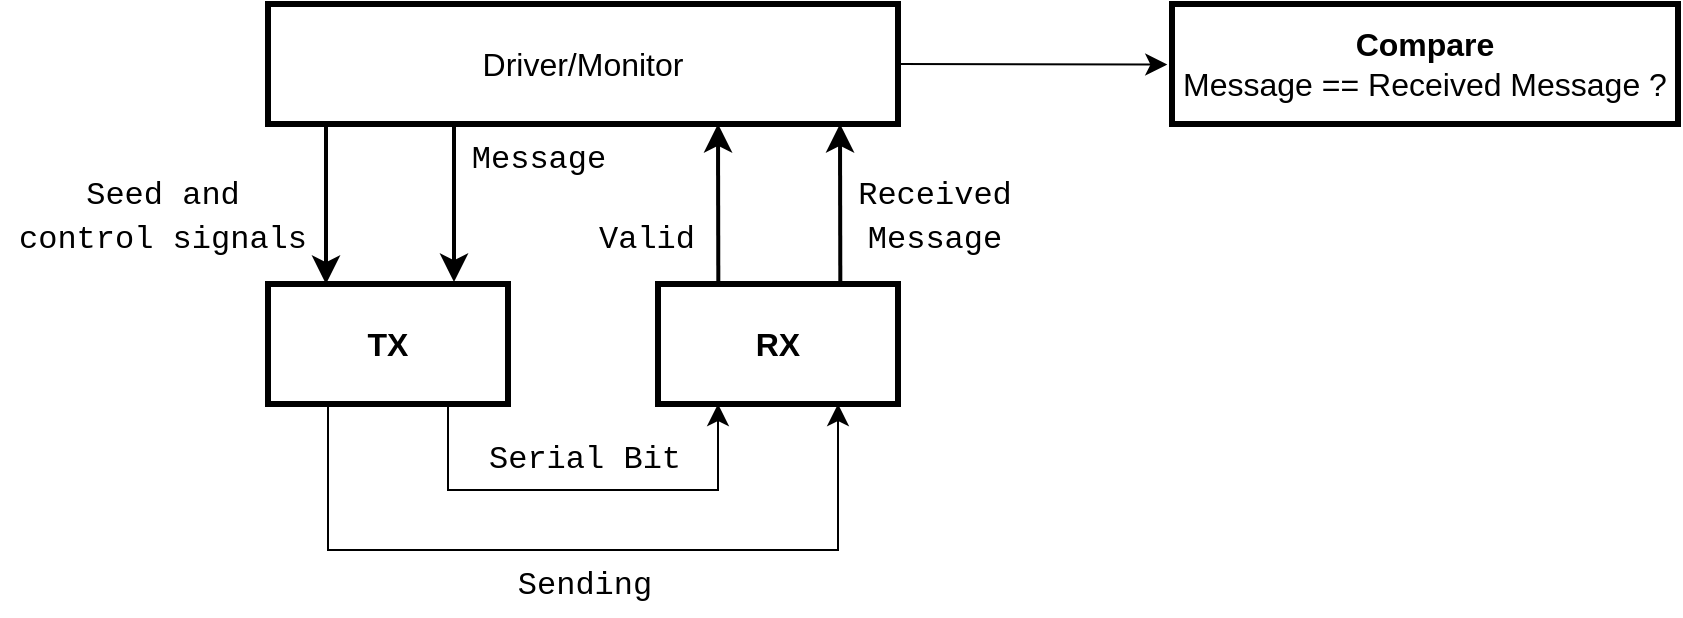<mxfile version="22.1.2" type="device">
  <diagram name="Page-1" id="gY2SS_QTsNhTq8eZPH_p">
    <mxGraphModel dx="1498" dy="1090" grid="0" gridSize="10" guides="1" tooltips="1" connect="1" arrows="1" fold="1" page="0" pageScale="1" pageWidth="1169" pageHeight="827" math="0" shadow="0">
      <root>
        <mxCell id="0" />
        <mxCell id="1" parent="0" />
        <mxCell id="5VoqvBe8cBfkifqVm2Fm-9" style="edgeStyle=orthogonalEdgeStyle;rounded=0;orthogonalLoop=1;jettySize=auto;html=1;exitX=0.25;exitY=1;exitDx=0;exitDy=0;entryX=0.75;entryY=1;entryDx=0;entryDy=0;fontSize=12;startSize=8;endSize=8;" edge="1" parent="1" source="5VoqvBe8cBfkifqVm2Fm-1" target="5VoqvBe8cBfkifqVm2Fm-2">
          <mxGeometry relative="1" as="geometry">
            <Array as="points">
              <mxPoint x="-107" y="146" />
              <mxPoint x="148" y="146" />
            </Array>
          </mxGeometry>
        </mxCell>
        <mxCell id="5VoqvBe8cBfkifqVm2Fm-10" style="edgeStyle=orthogonalEdgeStyle;rounded=0;orthogonalLoop=1;jettySize=auto;html=1;exitX=0.75;exitY=1;exitDx=0;exitDy=0;entryX=0.25;entryY=1;entryDx=0;entryDy=0;fontSize=12;startSize=8;endSize=8;" edge="1" parent="1" source="5VoqvBe8cBfkifqVm2Fm-1" target="5VoqvBe8cBfkifqVm2Fm-2">
          <mxGeometry relative="1" as="geometry">
            <Array as="points">
              <mxPoint x="-47" y="116" />
              <mxPoint x="88" y="116" />
            </Array>
          </mxGeometry>
        </mxCell>
        <mxCell id="5VoqvBe8cBfkifqVm2Fm-1" value="TX" style="rounded=0;whiteSpace=wrap;html=1;fontSize=16;strokeWidth=3;fontStyle=1" vertex="1" parent="1">
          <mxGeometry x="-137" y="13" width="120" height="60" as="geometry" />
        </mxCell>
        <mxCell id="5VoqvBe8cBfkifqVm2Fm-2" value="RX" style="rounded=0;whiteSpace=wrap;html=1;fontSize=16;strokeWidth=3;fontStyle=1" vertex="1" parent="1">
          <mxGeometry x="58" y="13" width="120" height="60" as="geometry" />
        </mxCell>
        <mxCell id="5VoqvBe8cBfkifqVm2Fm-20" style="edgeStyle=none;curved=1;rounded=0;orthogonalLoop=1;jettySize=auto;html=1;exitX=1;exitY=0.5;exitDx=0;exitDy=0;fontSize=12;startSize=8;endSize=8;" edge="1" parent="1" source="5VoqvBe8cBfkifqVm2Fm-3">
          <mxGeometry relative="1" as="geometry">
            <mxPoint x="312.655" y="-96.69" as="targetPoint" />
          </mxGeometry>
        </mxCell>
        <mxCell id="5VoqvBe8cBfkifqVm2Fm-3" value="Driver/Monitor" style="rounded=0;whiteSpace=wrap;html=1;fontSize=16;strokeWidth=3;" vertex="1" parent="1">
          <mxGeometry x="-137" y="-127" width="315" height="60" as="geometry" />
        </mxCell>
        <mxCell id="5VoqvBe8cBfkifqVm2Fm-7" style="edgeStyle=none;curved=1;rounded=0;orthogonalLoop=1;jettySize=auto;html=1;exitX=0.5;exitY=0;exitDx=0;exitDy=0;entryX=0.809;entryY=1.022;entryDx=0;entryDy=0;entryPerimeter=0;fontSize=12;startSize=8;endSize=8;strokeWidth=2;" edge="1" parent="1">
          <mxGeometry relative="1" as="geometry">
            <mxPoint x="88.16" y="11.68" as="sourcePoint" />
            <mxPoint x="87.995" y="-67.0" as="targetPoint" />
          </mxGeometry>
        </mxCell>
        <mxCell id="5VoqvBe8cBfkifqVm2Fm-11" value="&lt;font face=&quot;Courier New&quot;&gt;Serial Bit&lt;/font&gt;" style="text;html=1;align=center;verticalAlign=middle;resizable=0;points=[];autosize=1;strokeColor=none;fillColor=none;fontSize=16;" vertex="1" parent="1">
          <mxGeometry x="-36.5" y="83" width="114" height="33" as="geometry" />
        </mxCell>
        <mxCell id="5VoqvBe8cBfkifqVm2Fm-12" value="&lt;font face=&quot;Courier New&quot;&gt;Sending&lt;/font&gt;" style="text;html=1;align=center;verticalAlign=middle;resizable=0;points=[];autosize=1;strokeColor=none;fillColor=none;fontSize=16;" vertex="1" parent="1">
          <mxGeometry x="-22" y="146" width="85" height="33" as="geometry" />
        </mxCell>
        <mxCell id="5VoqvBe8cBfkifqVm2Fm-13" style="edgeStyle=none;curved=1;rounded=0;orthogonalLoop=1;jettySize=auto;html=1;fontSize=12;startSize=8;endSize=8;strokeWidth=2;exitX=0.191;exitY=1.017;exitDx=0;exitDy=0;exitPerimeter=0;" edge="1" parent="1">
          <mxGeometry relative="1" as="geometry">
            <mxPoint x="-44" y="-67" as="sourcePoint" />
            <mxPoint x="-44" y="12" as="targetPoint" />
          </mxGeometry>
        </mxCell>
        <mxCell id="5VoqvBe8cBfkifqVm2Fm-14" value="&lt;font face=&quot;Courier New&quot;&gt;Message&lt;/font&gt;" style="text;html=1;align=center;verticalAlign=middle;resizable=0;points=[];autosize=1;strokeColor=none;fillColor=none;fontSize=16;" vertex="1" parent="1">
          <mxGeometry x="-45" y="-67" width="85" height="33" as="geometry" />
        </mxCell>
        <mxCell id="5VoqvBe8cBfkifqVm2Fm-15" style="edgeStyle=none;curved=1;rounded=0;orthogonalLoop=1;jettySize=auto;html=1;fontSize=12;startSize=8;endSize=8;strokeWidth=2;exitX=0.191;exitY=1.017;exitDx=0;exitDy=0;exitPerimeter=0;" edge="1" parent="1">
          <mxGeometry relative="1" as="geometry">
            <mxPoint x="-108" y="-66" as="sourcePoint" />
            <mxPoint x="-108" y="13" as="targetPoint" />
          </mxGeometry>
        </mxCell>
        <mxCell id="5VoqvBe8cBfkifqVm2Fm-16" value="&lt;font face=&quot;Courier New&quot;&gt;Seed and&lt;br&gt;control signals&lt;br&gt;&lt;/font&gt;" style="text;html=1;align=center;verticalAlign=middle;resizable=0;points=[];autosize=1;strokeColor=none;fillColor=none;fontSize=16;" vertex="1" parent="1">
          <mxGeometry x="-271" y="-48" width="162" height="54" as="geometry" />
        </mxCell>
        <mxCell id="5VoqvBe8cBfkifqVm2Fm-17" style="edgeStyle=none;curved=1;rounded=0;orthogonalLoop=1;jettySize=auto;html=1;exitX=0.5;exitY=0;exitDx=0;exitDy=0;entryX=0.809;entryY=1.022;entryDx=0;entryDy=0;entryPerimeter=0;fontSize=12;startSize=8;endSize=8;strokeWidth=2;" edge="1" parent="1">
          <mxGeometry relative="1" as="geometry">
            <mxPoint x="149.16" y="11.68" as="sourcePoint" />
            <mxPoint x="148.995" y="-67.0" as="targetPoint" />
          </mxGeometry>
        </mxCell>
        <mxCell id="5VoqvBe8cBfkifqVm2Fm-18" value="&lt;font face=&quot;Courier New&quot;&gt;Valid&lt;/font&gt;" style="text;html=1;align=center;verticalAlign=middle;resizable=0;points=[];autosize=1;strokeColor=none;fillColor=none;fontSize=16;" vertex="1" parent="1">
          <mxGeometry x="19" y="-27" width="66" height="33" as="geometry" />
        </mxCell>
        <mxCell id="5VoqvBe8cBfkifqVm2Fm-19" value="&lt;font face=&quot;Courier New&quot;&gt;Received&lt;br&gt;Message&lt;br&gt;&lt;/font&gt;" style="text;html=1;align=center;verticalAlign=middle;resizable=0;points=[];autosize=1;strokeColor=none;fillColor=none;fontSize=16;" vertex="1" parent="1">
          <mxGeometry x="148" y="-48" width="95" height="54" as="geometry" />
        </mxCell>
        <mxCell id="5VoqvBe8cBfkifqVm2Fm-21" value="Compare&lt;br&gt;&lt;span style=&quot;font-weight: normal;&quot;&gt;Message == Received Message ?&lt;/span&gt;" style="rounded=0;whiteSpace=wrap;html=1;fontSize=16;strokeWidth=3;fontStyle=1" vertex="1" parent="1">
          <mxGeometry x="315" y="-127" width="253" height="60" as="geometry" />
        </mxCell>
      </root>
    </mxGraphModel>
  </diagram>
</mxfile>

